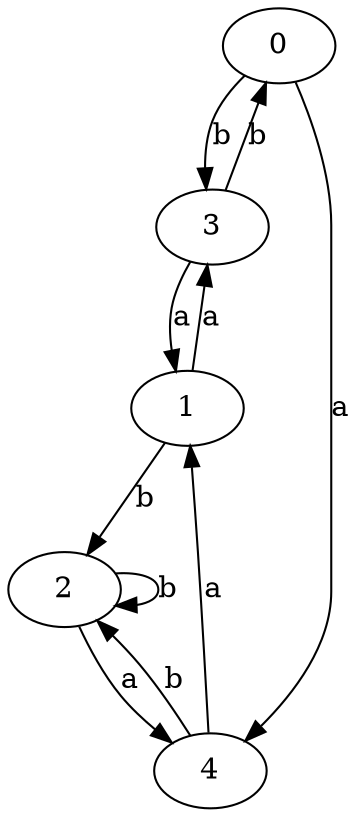 digraph {
 ranksep=0.5;
 d2tdocpreamble = "\usetikzlibrary{automata}";
 d2tfigpreamble = "\tikzstyle{every state}= [ draw=blue!50,very thick,fill=blue!20]  \tikzstyle{auto}= [fill=white]";
 node [style="state"];
 edge [lblstyle="auto",topath="bend right", len=4  ]
  "0" [label="0",];
  "1" [label="1",style = "state, accepting"];
  "2" [label="2",style = "state, initial"];
  "3" [label="3",];
  "4" [label="4",];
  "0" -> "3" [label="b"];
  "0" -> "4" [label="a"];
  "1" -> "2" [label="b"];
  "1" -> "3" [label="a"];
  "2" -> "2" [label="b",topath="loop above"];
  "2" -> "4" [label="a"];
  "3" -> "0" [label="b"];
  "3" -> "1" [label="a"];
  "4" -> "1" [label="a"];
  "4" -> "2" [label="b"];
}